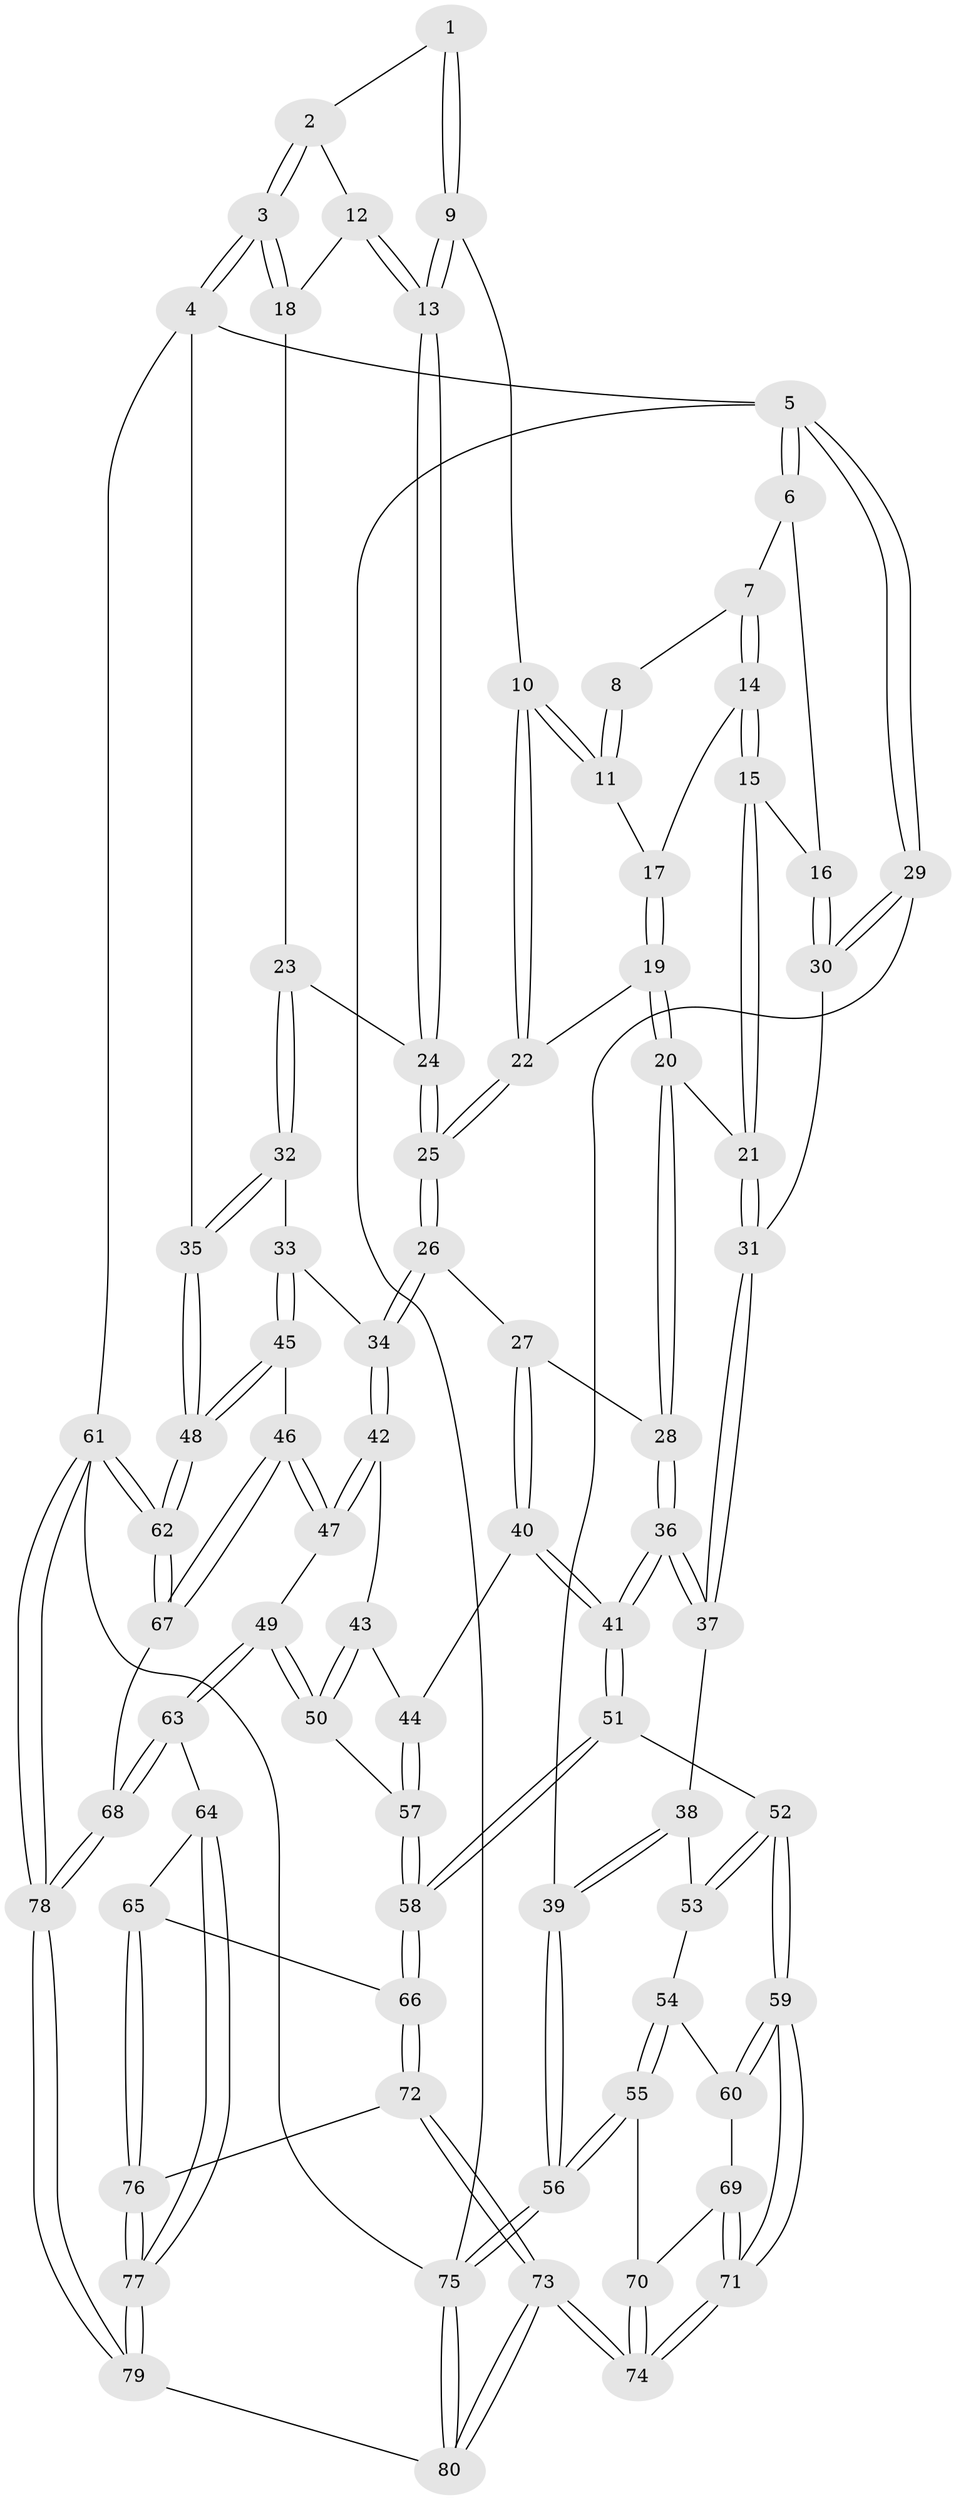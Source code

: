 // coarse degree distribution, {2: 0.16, 4: 0.4, 3: 0.2, 5: 0.2, 8: 0.04}
// Generated by graph-tools (version 1.1) at 2025/38/03/04/25 23:38:23]
// undirected, 80 vertices, 197 edges
graph export_dot {
  node [color=gray90,style=filled];
  1 [pos="+0.6458225489736569+0"];
  2 [pos="+0.6950472746041675+0"];
  3 [pos="+1+0"];
  4 [pos="+1+0"];
  5 [pos="+0+0"];
  6 [pos="+0.14932898038863543+0"];
  7 [pos="+0.4213014743642646+0"];
  8 [pos="+0.6443315307673576+0"];
  9 [pos="+0.6729268192441872+0.1287693453808215"];
  10 [pos="+0.6586452442234695+0.13032378772965225"];
  11 [pos="+0.5635031004542077+0.08857393694507575"];
  12 [pos="+0.7717385485904538+0.048801167666704816"];
  13 [pos="+0.731721233972285+0.16321868422818772"];
  14 [pos="+0.4021529836044848+0.025472871940649264"];
  15 [pos="+0.2972810600280536+0.19137728850250035"];
  16 [pos="+0.1422038131684375+0.1589219351002996"];
  17 [pos="+0.5197559414702819+0.09967441885240318"];
  18 [pos="+0.940108658472837+0.04978568201483948"];
  19 [pos="+0.5207430955966214+0.19712235147431692"];
  20 [pos="+0.40539504394886916+0.3137116623489712"];
  21 [pos="+0.30559581368736977+0.20321334627190196"];
  22 [pos="+0.5793099413596486+0.19460812009677048"];
  23 [pos="+0.8149082693021831+0.23356865671435273"];
  24 [pos="+0.784752577884368+0.23247932205396"];
  25 [pos="+0.6652779410207557+0.3497792994981709"];
  26 [pos="+0.6392088175318182+0.389961722811066"];
  27 [pos="+0.5450358871519058+0.40504683656094825"];
  28 [pos="+0.42144824906089995+0.36013563545877747"];
  29 [pos="+0+0.26696499756923725"];
  30 [pos="+0+0.25634835520203547"];
  31 [pos="+0.1558051555235278+0.4443651762372177"];
  32 [pos="+1+0.38716328619361473"];
  33 [pos="+0.7855785270131521+0.44718402912457295"];
  34 [pos="+0.7054956123270609+0.465094372396611"];
  35 [pos="+1+0.4451262978457094"];
  36 [pos="+0.29262454362976525+0.524096808946474"];
  37 [pos="+0.19832735872996327+0.5028151683232119"];
  38 [pos="+0.1332074842844176+0.5513524076307729"];
  39 [pos="+0+0.6465559939074673"];
  40 [pos="+0.5423930131201855+0.5436689914158973"];
  41 [pos="+0.33630418390231587+0.6557203401117438"];
  42 [pos="+0.715060723176583+0.4988820160676102"];
  43 [pos="+0.6671459581750884+0.5469351086814109"];
  44 [pos="+0.577671892734315+0.6152378146495896"];
  45 [pos="+0.9732076190249502+0.6650238346092258"];
  46 [pos="+0.9293599735307835+0.6744693140410095"];
  47 [pos="+0.81896048938828+0.658137415552631"];
  48 [pos="+1+0.6327696374127287"];
  49 [pos="+0.659429410088201+0.7338590700722141"];
  50 [pos="+0.6410519214052658+0.706385697970804"];
  51 [pos="+0.3419795007822819+0.7102812045996992"];
  52 [pos="+0.3205020251896357+0.7232527012081376"];
  53 [pos="+0.1334465074350382+0.6424387859316211"];
  54 [pos="+0.12524744139561494+0.6629004447627256"];
  55 [pos="+0+0.7606932200802194"];
  56 [pos="+0+0.7457705370934957"];
  57 [pos="+0.5785673139625763+0.6229585762599363"];
  58 [pos="+0.34243888375999665+0.7105663913373603"];
  59 [pos="+0.2484981658127761+0.7745910690968631"];
  60 [pos="+0.19718758862756466+0.7745113380979205"];
  61 [pos="+1+1"];
  62 [pos="+1+1"];
  63 [pos="+0.6196905250110133+0.8079532183612868"];
  64 [pos="+0.586428515537769+0.8219344553267949"];
  65 [pos="+0.5173681319699165+0.8213847565505298"];
  66 [pos="+0.37492424614447545+0.7426049797526633"];
  67 [pos="+0.8100543779357419+0.9092126150828082"];
  68 [pos="+0.766899035822658+0.9439693449014308"];
  69 [pos="+0.10594720559521749+0.7949534119677403"];
  70 [pos="+0+0.7993193281052656"];
  71 [pos="+0.2202632754136157+1"];
  72 [pos="+0.35736622189602174+0.9942977400882917"];
  73 [pos="+0.24007722789118915+1"];
  74 [pos="+0.22023923007137722+1"];
  75 [pos="+0+1"];
  76 [pos="+0.4731600430517533+0.9142638371295108"];
  77 [pos="+0.5774710086022553+1"];
  78 [pos="+0.7594524587704611+1"];
  79 [pos="+0.5819676300084877+1"];
  80 [pos="+0.24183325047451962+1"];
  1 -- 2;
  1 -- 9;
  1 -- 9;
  2 -- 3;
  2 -- 3;
  2 -- 12;
  3 -- 4;
  3 -- 4;
  3 -- 18;
  3 -- 18;
  4 -- 5;
  4 -- 35;
  4 -- 61;
  5 -- 6;
  5 -- 6;
  5 -- 29;
  5 -- 29;
  5 -- 75;
  6 -- 7;
  6 -- 16;
  7 -- 8;
  7 -- 14;
  7 -- 14;
  8 -- 11;
  8 -- 11;
  9 -- 10;
  9 -- 13;
  9 -- 13;
  10 -- 11;
  10 -- 11;
  10 -- 22;
  10 -- 22;
  11 -- 17;
  12 -- 13;
  12 -- 13;
  12 -- 18;
  13 -- 24;
  13 -- 24;
  14 -- 15;
  14 -- 15;
  14 -- 17;
  15 -- 16;
  15 -- 21;
  15 -- 21;
  16 -- 30;
  16 -- 30;
  17 -- 19;
  17 -- 19;
  18 -- 23;
  19 -- 20;
  19 -- 20;
  19 -- 22;
  20 -- 21;
  20 -- 28;
  20 -- 28;
  21 -- 31;
  21 -- 31;
  22 -- 25;
  22 -- 25;
  23 -- 24;
  23 -- 32;
  23 -- 32;
  24 -- 25;
  24 -- 25;
  25 -- 26;
  25 -- 26;
  26 -- 27;
  26 -- 34;
  26 -- 34;
  27 -- 28;
  27 -- 40;
  27 -- 40;
  28 -- 36;
  28 -- 36;
  29 -- 30;
  29 -- 30;
  29 -- 39;
  30 -- 31;
  31 -- 37;
  31 -- 37;
  32 -- 33;
  32 -- 35;
  32 -- 35;
  33 -- 34;
  33 -- 45;
  33 -- 45;
  34 -- 42;
  34 -- 42;
  35 -- 48;
  35 -- 48;
  36 -- 37;
  36 -- 37;
  36 -- 41;
  36 -- 41;
  37 -- 38;
  38 -- 39;
  38 -- 39;
  38 -- 53;
  39 -- 56;
  39 -- 56;
  40 -- 41;
  40 -- 41;
  40 -- 44;
  41 -- 51;
  41 -- 51;
  42 -- 43;
  42 -- 47;
  42 -- 47;
  43 -- 44;
  43 -- 50;
  43 -- 50;
  44 -- 57;
  44 -- 57;
  45 -- 46;
  45 -- 48;
  45 -- 48;
  46 -- 47;
  46 -- 47;
  46 -- 67;
  46 -- 67;
  47 -- 49;
  48 -- 62;
  48 -- 62;
  49 -- 50;
  49 -- 50;
  49 -- 63;
  49 -- 63;
  50 -- 57;
  51 -- 52;
  51 -- 58;
  51 -- 58;
  52 -- 53;
  52 -- 53;
  52 -- 59;
  52 -- 59;
  53 -- 54;
  54 -- 55;
  54 -- 55;
  54 -- 60;
  55 -- 56;
  55 -- 56;
  55 -- 70;
  56 -- 75;
  56 -- 75;
  57 -- 58;
  57 -- 58;
  58 -- 66;
  58 -- 66;
  59 -- 60;
  59 -- 60;
  59 -- 71;
  59 -- 71;
  60 -- 69;
  61 -- 62;
  61 -- 62;
  61 -- 78;
  61 -- 78;
  61 -- 75;
  62 -- 67;
  62 -- 67;
  63 -- 64;
  63 -- 68;
  63 -- 68;
  64 -- 65;
  64 -- 77;
  64 -- 77;
  65 -- 66;
  65 -- 76;
  65 -- 76;
  66 -- 72;
  66 -- 72;
  67 -- 68;
  68 -- 78;
  68 -- 78;
  69 -- 70;
  69 -- 71;
  69 -- 71;
  70 -- 74;
  70 -- 74;
  71 -- 74;
  71 -- 74;
  72 -- 73;
  72 -- 73;
  72 -- 76;
  73 -- 74;
  73 -- 74;
  73 -- 80;
  73 -- 80;
  75 -- 80;
  75 -- 80;
  76 -- 77;
  76 -- 77;
  77 -- 79;
  77 -- 79;
  78 -- 79;
  78 -- 79;
  79 -- 80;
}
